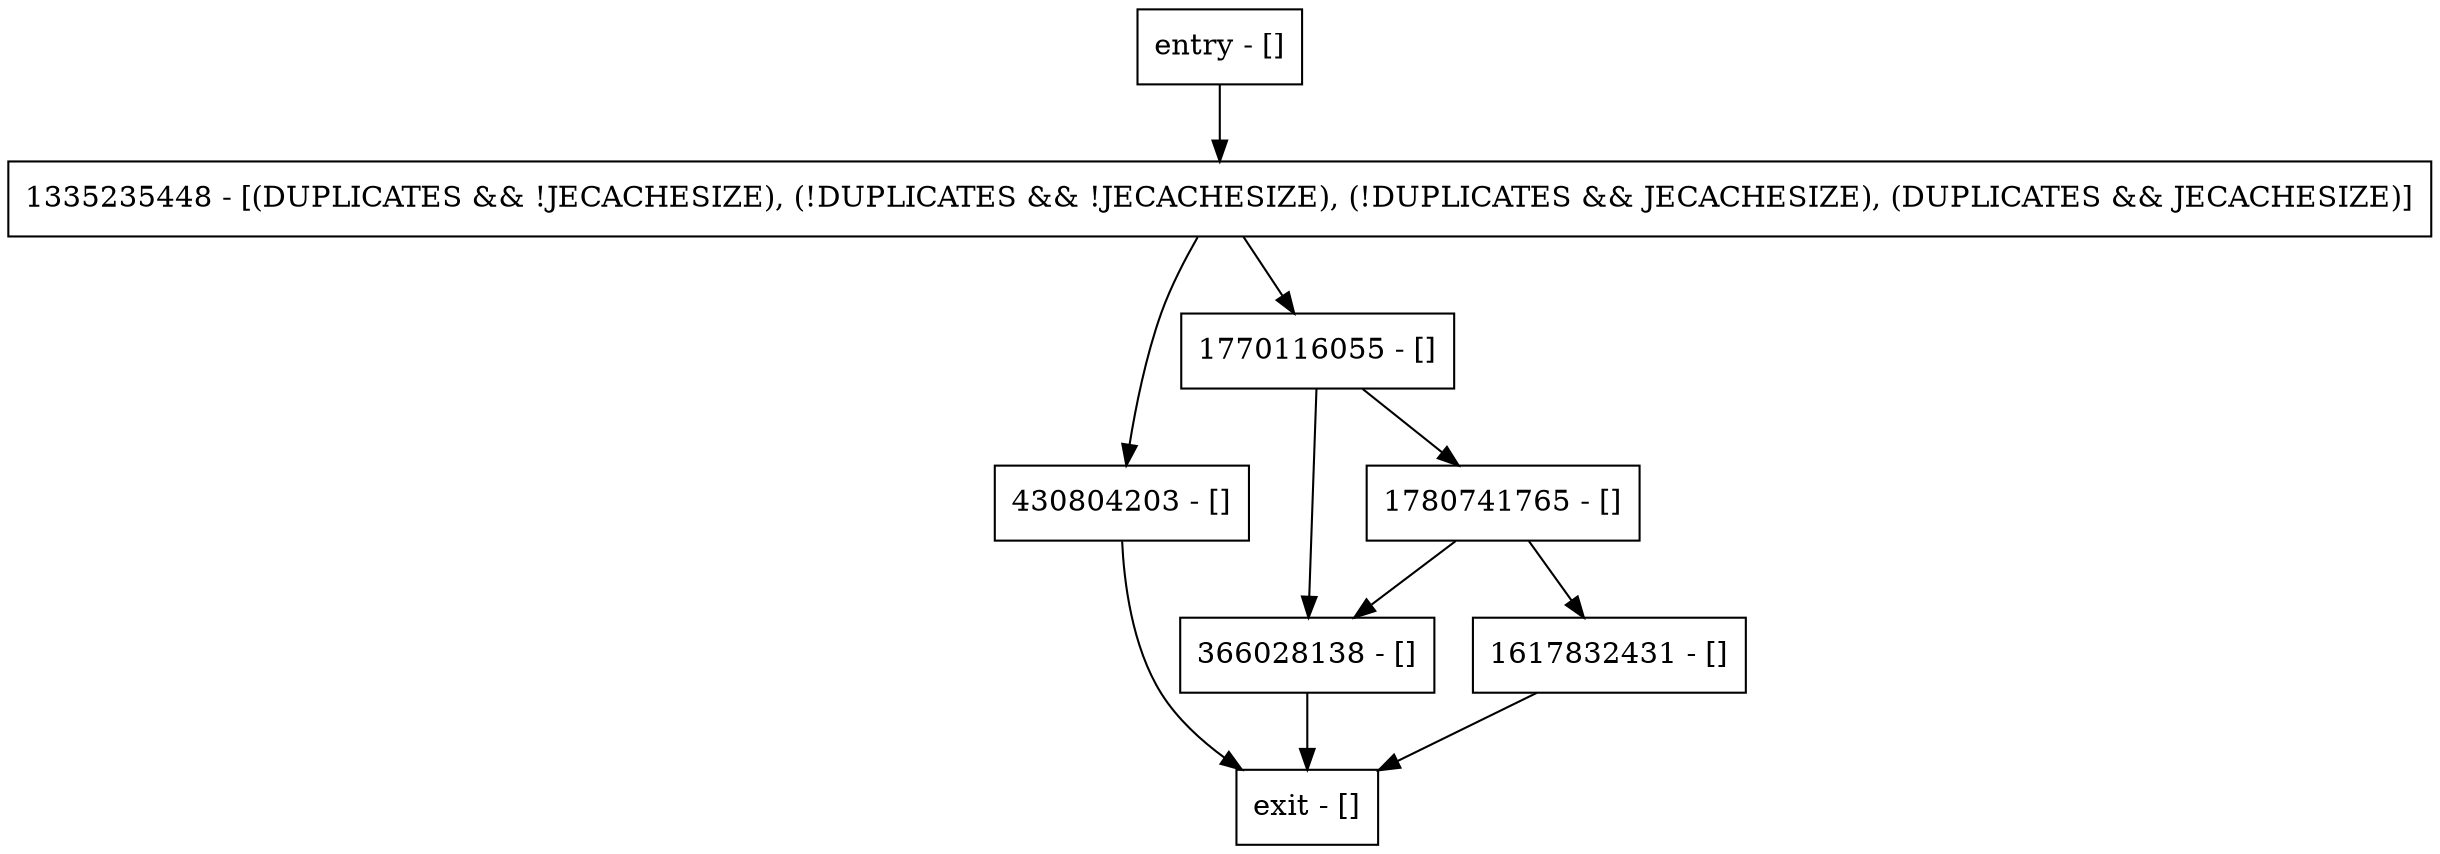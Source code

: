 digraph checkUpdatesAllowed {
node [shape=record];
entry [label="entry - []"];
exit [label="exit - []"];
430804203 [label="430804203 - []"];
1617832431 [label="1617832431 - []"];
366028138 [label="366028138 - []"];
1335235448 [label="1335235448 - [(DUPLICATES && !JECACHESIZE), (!DUPLICATES && !JECACHESIZE), (!DUPLICATES && JECACHESIZE), (DUPLICATES && JECACHESIZE)]"];
1780741765 [label="1780741765 - []"];
1770116055 [label="1770116055 - []"];
entry;
exit;
entry -> 1335235448;
430804203 -> exit;
1617832431 -> exit;
366028138 -> exit;
1335235448 -> 430804203;
1335235448 -> 1770116055;
1780741765 -> 1617832431;
1780741765 -> 366028138;
1770116055 -> 366028138;
1770116055 -> 1780741765;
}
